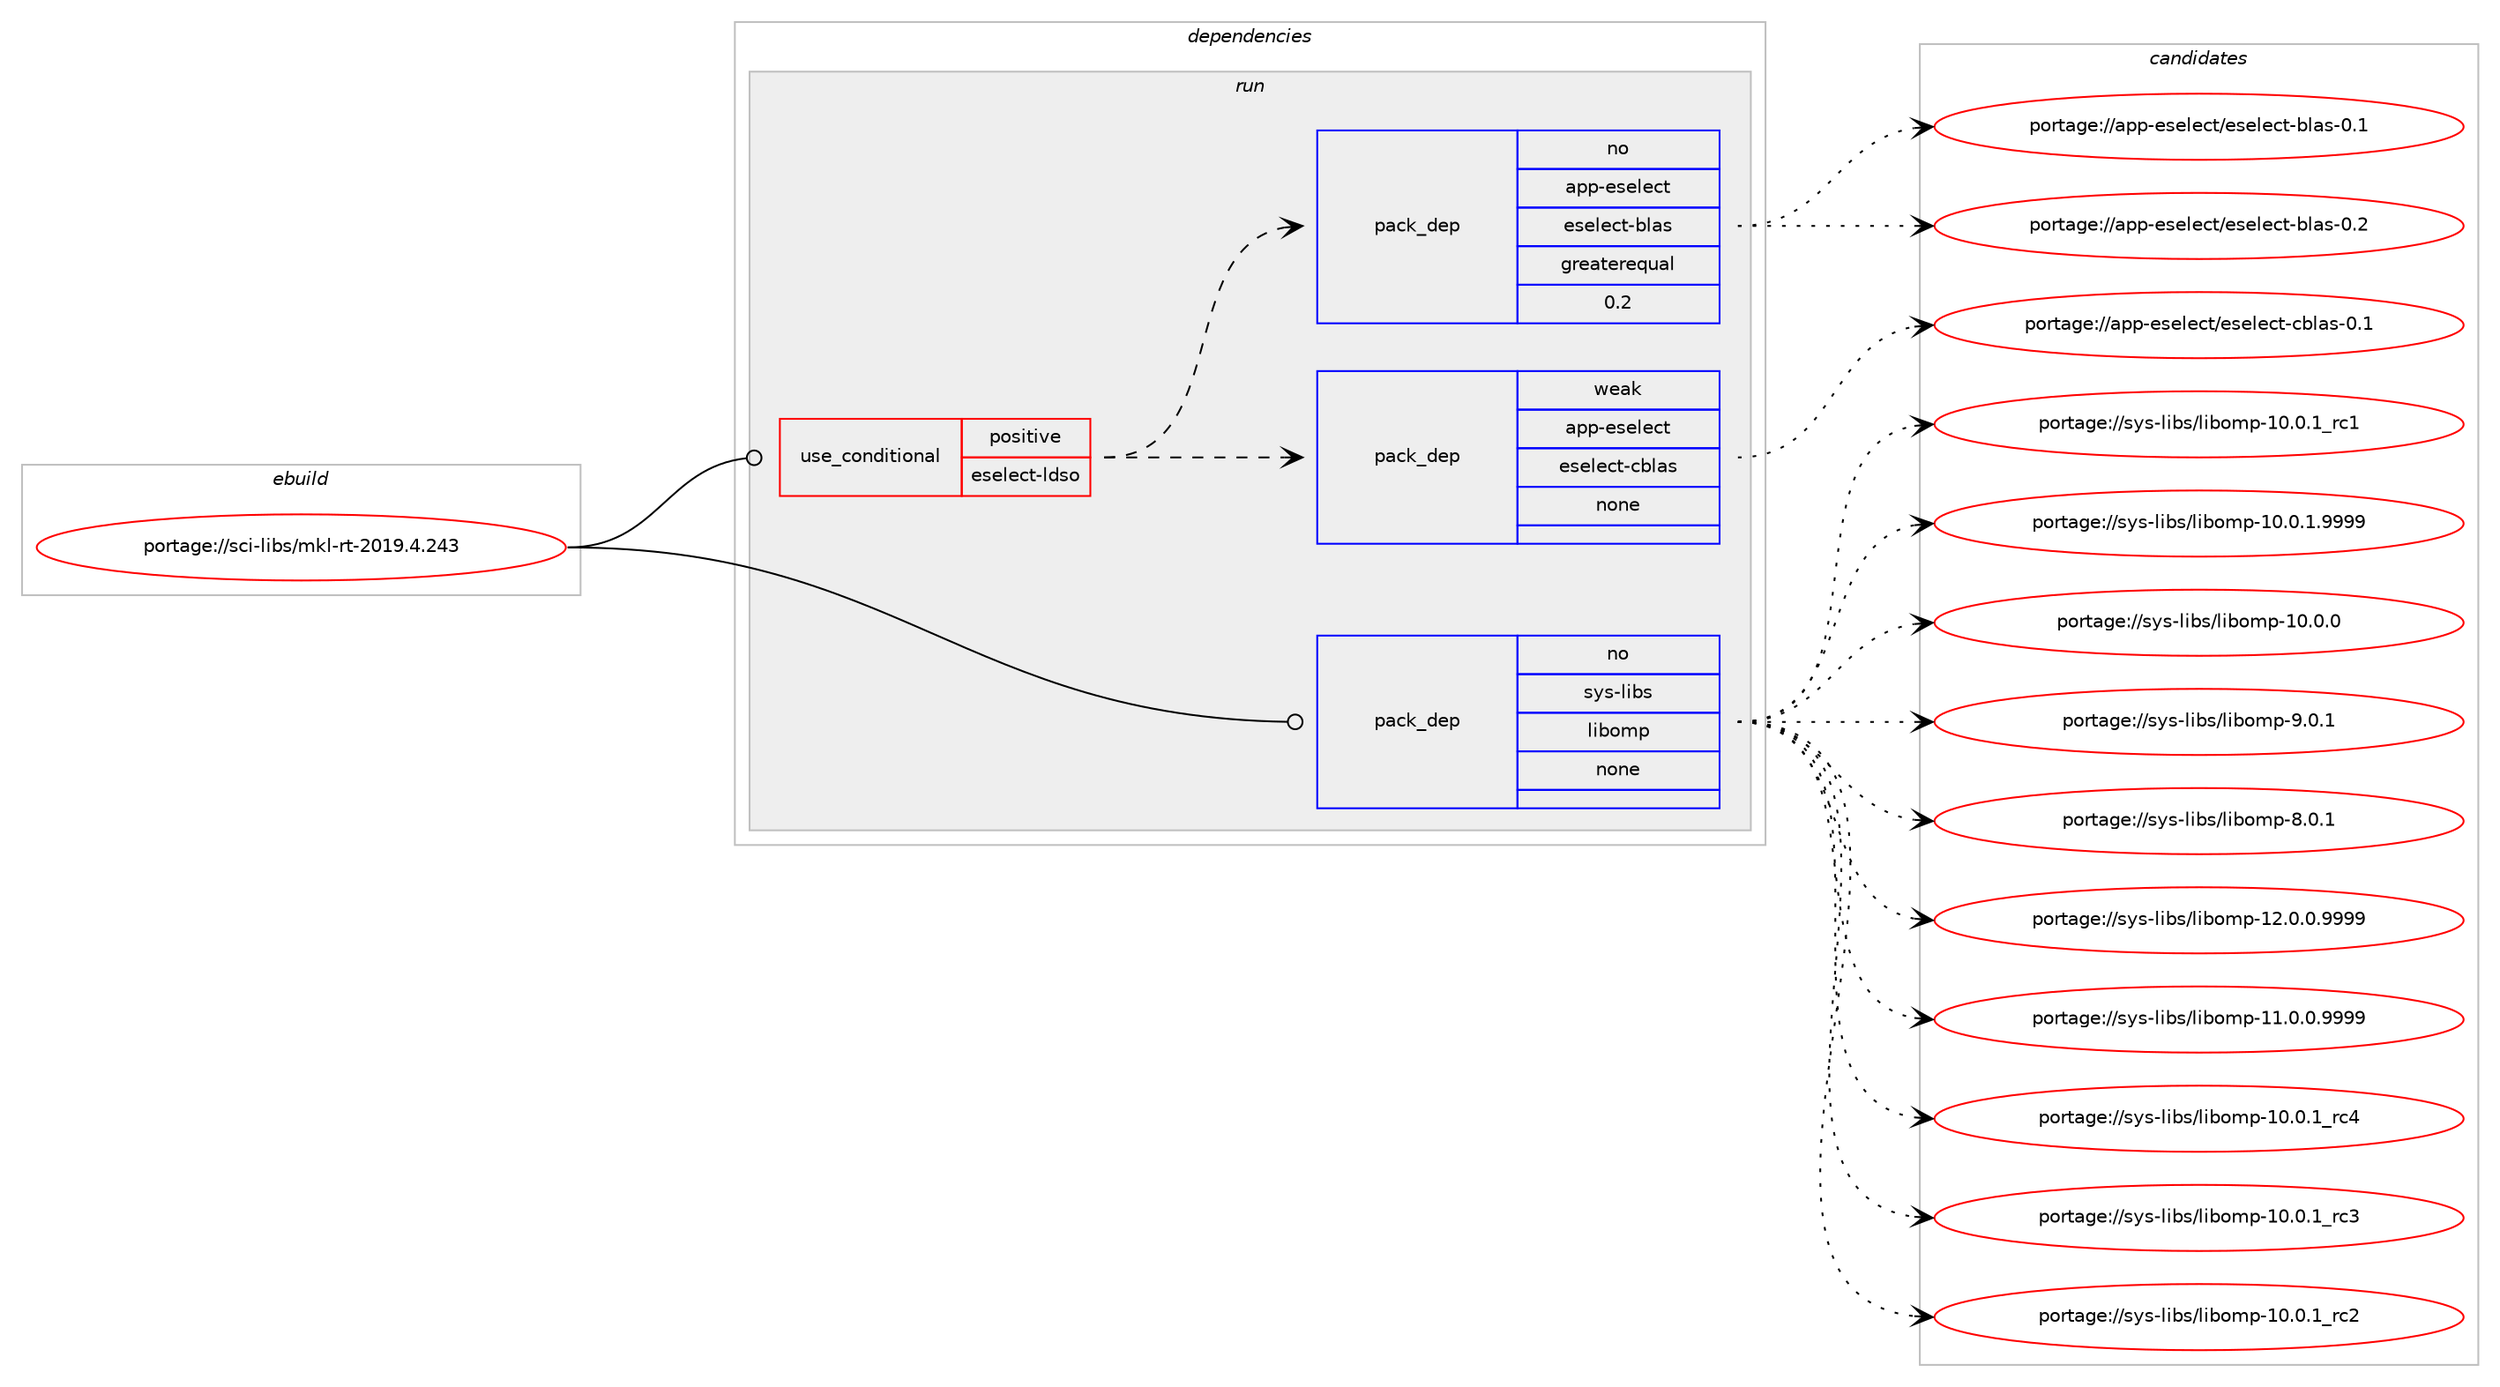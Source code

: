 digraph prolog {

# *************
# Graph options
# *************

newrank=true;
concentrate=true;
compound=true;
graph [rankdir=LR,fontname=Helvetica,fontsize=10,ranksep=1.5];#, ranksep=2.5, nodesep=0.2];
edge  [arrowhead=vee];
node  [fontname=Helvetica,fontsize=10];

# **********
# The ebuild
# **********

subgraph cluster_leftcol {
color=gray;
rank=same;
label=<<i>ebuild</i>>;
id [label="portage://sci-libs/mkl-rt-2019.4.243", color=red, width=4, href="../sci-libs/mkl-rt-2019.4.243.svg"];
}

# ****************
# The dependencies
# ****************

subgraph cluster_midcol {
color=gray;
label=<<i>dependencies</i>>;
subgraph cluster_compile {
fillcolor="#eeeeee";
style=filled;
label=<<i>compile</i>>;
}
subgraph cluster_compileandrun {
fillcolor="#eeeeee";
style=filled;
label=<<i>compile and run</i>>;
}
subgraph cluster_run {
fillcolor="#eeeeee";
style=filled;
label=<<i>run</i>>;
subgraph cond470 {
dependency3283 [label=<<TABLE BORDER="0" CELLBORDER="1" CELLSPACING="0" CELLPADDING="4"><TR><TD ROWSPAN="3" CELLPADDING="10">use_conditional</TD></TR><TR><TD>positive</TD></TR><TR><TD>eselect-ldso</TD></TR></TABLE>>, shape=none, color=red];
subgraph pack2750 {
dependency3284 [label=<<TABLE BORDER="0" CELLBORDER="1" CELLSPACING="0" CELLPADDING="4" WIDTH="220"><TR><TD ROWSPAN="6" CELLPADDING="30">pack_dep</TD></TR><TR><TD WIDTH="110">weak</TD></TR><TR><TD>app-eselect</TD></TR><TR><TD>eselect-cblas</TD></TR><TR><TD>none</TD></TR><TR><TD></TD></TR></TABLE>>, shape=none, color=blue];
}
dependency3283:e -> dependency3284:w [weight=20,style="dashed",arrowhead="vee"];
subgraph pack2751 {
dependency3285 [label=<<TABLE BORDER="0" CELLBORDER="1" CELLSPACING="0" CELLPADDING="4" WIDTH="220"><TR><TD ROWSPAN="6" CELLPADDING="30">pack_dep</TD></TR><TR><TD WIDTH="110">no</TD></TR><TR><TD>app-eselect</TD></TR><TR><TD>eselect-blas</TD></TR><TR><TD>greaterequal</TD></TR><TR><TD>0.2</TD></TR></TABLE>>, shape=none, color=blue];
}
dependency3283:e -> dependency3285:w [weight=20,style="dashed",arrowhead="vee"];
}
id:e -> dependency3283:w [weight=20,style="solid",arrowhead="odot"];
subgraph pack2752 {
dependency3286 [label=<<TABLE BORDER="0" CELLBORDER="1" CELLSPACING="0" CELLPADDING="4" WIDTH="220"><TR><TD ROWSPAN="6" CELLPADDING="30">pack_dep</TD></TR><TR><TD WIDTH="110">no</TD></TR><TR><TD>sys-libs</TD></TR><TR><TD>libomp</TD></TR><TR><TD>none</TD></TR><TR><TD></TD></TR></TABLE>>, shape=none, color=blue];
}
id:e -> dependency3286:w [weight=20,style="solid",arrowhead="odot"];
}
}

# **************
# The candidates
# **************

subgraph cluster_choices {
rank=same;
color=gray;
label=<<i>candidates</i>>;

subgraph choice2750 {
color=black;
nodesep=1;
choice97112112451011151011081019911647101115101108101991164599981089711545484649 [label="portage://app-eselect/eselect-cblas-0.1", color=red, width=4,href="../app-eselect/eselect-cblas-0.1.svg"];
dependency3284:e -> choice97112112451011151011081019911647101115101108101991164599981089711545484649:w [style=dotted,weight="100"];
}
subgraph choice2751 {
color=black;
nodesep=1;
choice971121124510111510110810199116471011151011081019911645981089711545484650 [label="portage://app-eselect/eselect-blas-0.2", color=red, width=4,href="../app-eselect/eselect-blas-0.2.svg"];
choice971121124510111510110810199116471011151011081019911645981089711545484649 [label="portage://app-eselect/eselect-blas-0.1", color=red, width=4,href="../app-eselect/eselect-blas-0.1.svg"];
dependency3285:e -> choice971121124510111510110810199116471011151011081019911645981089711545484650:w [style=dotted,weight="100"];
dependency3285:e -> choice971121124510111510110810199116471011151011081019911645981089711545484649:w [style=dotted,weight="100"];
}
subgraph choice2752 {
color=black;
nodesep=1;
choice11512111545108105981154710810598111109112455746484649 [label="portage://sys-libs/libomp-9.0.1", color=red, width=4,href="../sys-libs/libomp-9.0.1.svg"];
choice11512111545108105981154710810598111109112455646484649 [label="portage://sys-libs/libomp-8.0.1", color=red, width=4,href="../sys-libs/libomp-8.0.1.svg"];
choice11512111545108105981154710810598111109112454950464846484657575757 [label="portage://sys-libs/libomp-12.0.0.9999", color=red, width=4,href="../sys-libs/libomp-12.0.0.9999.svg"];
choice11512111545108105981154710810598111109112454949464846484657575757 [label="portage://sys-libs/libomp-11.0.0.9999", color=red, width=4,href="../sys-libs/libomp-11.0.0.9999.svg"];
choice1151211154510810598115471081059811110911245494846484649951149952 [label="portage://sys-libs/libomp-10.0.1_rc4", color=red, width=4,href="../sys-libs/libomp-10.0.1_rc4.svg"];
choice1151211154510810598115471081059811110911245494846484649951149951 [label="portage://sys-libs/libomp-10.0.1_rc3", color=red, width=4,href="../sys-libs/libomp-10.0.1_rc3.svg"];
choice1151211154510810598115471081059811110911245494846484649951149950 [label="portage://sys-libs/libomp-10.0.1_rc2", color=red, width=4,href="../sys-libs/libomp-10.0.1_rc2.svg"];
choice1151211154510810598115471081059811110911245494846484649951149949 [label="portage://sys-libs/libomp-10.0.1_rc1", color=red, width=4,href="../sys-libs/libomp-10.0.1_rc1.svg"];
choice11512111545108105981154710810598111109112454948464846494657575757 [label="portage://sys-libs/libomp-10.0.1.9999", color=red, width=4,href="../sys-libs/libomp-10.0.1.9999.svg"];
choice1151211154510810598115471081059811110911245494846484648 [label="portage://sys-libs/libomp-10.0.0", color=red, width=4,href="../sys-libs/libomp-10.0.0.svg"];
dependency3286:e -> choice11512111545108105981154710810598111109112455746484649:w [style=dotted,weight="100"];
dependency3286:e -> choice11512111545108105981154710810598111109112455646484649:w [style=dotted,weight="100"];
dependency3286:e -> choice11512111545108105981154710810598111109112454950464846484657575757:w [style=dotted,weight="100"];
dependency3286:e -> choice11512111545108105981154710810598111109112454949464846484657575757:w [style=dotted,weight="100"];
dependency3286:e -> choice1151211154510810598115471081059811110911245494846484649951149952:w [style=dotted,weight="100"];
dependency3286:e -> choice1151211154510810598115471081059811110911245494846484649951149951:w [style=dotted,weight="100"];
dependency3286:e -> choice1151211154510810598115471081059811110911245494846484649951149950:w [style=dotted,weight="100"];
dependency3286:e -> choice1151211154510810598115471081059811110911245494846484649951149949:w [style=dotted,weight="100"];
dependency3286:e -> choice11512111545108105981154710810598111109112454948464846494657575757:w [style=dotted,weight="100"];
dependency3286:e -> choice1151211154510810598115471081059811110911245494846484648:w [style=dotted,weight="100"];
}
}

}
